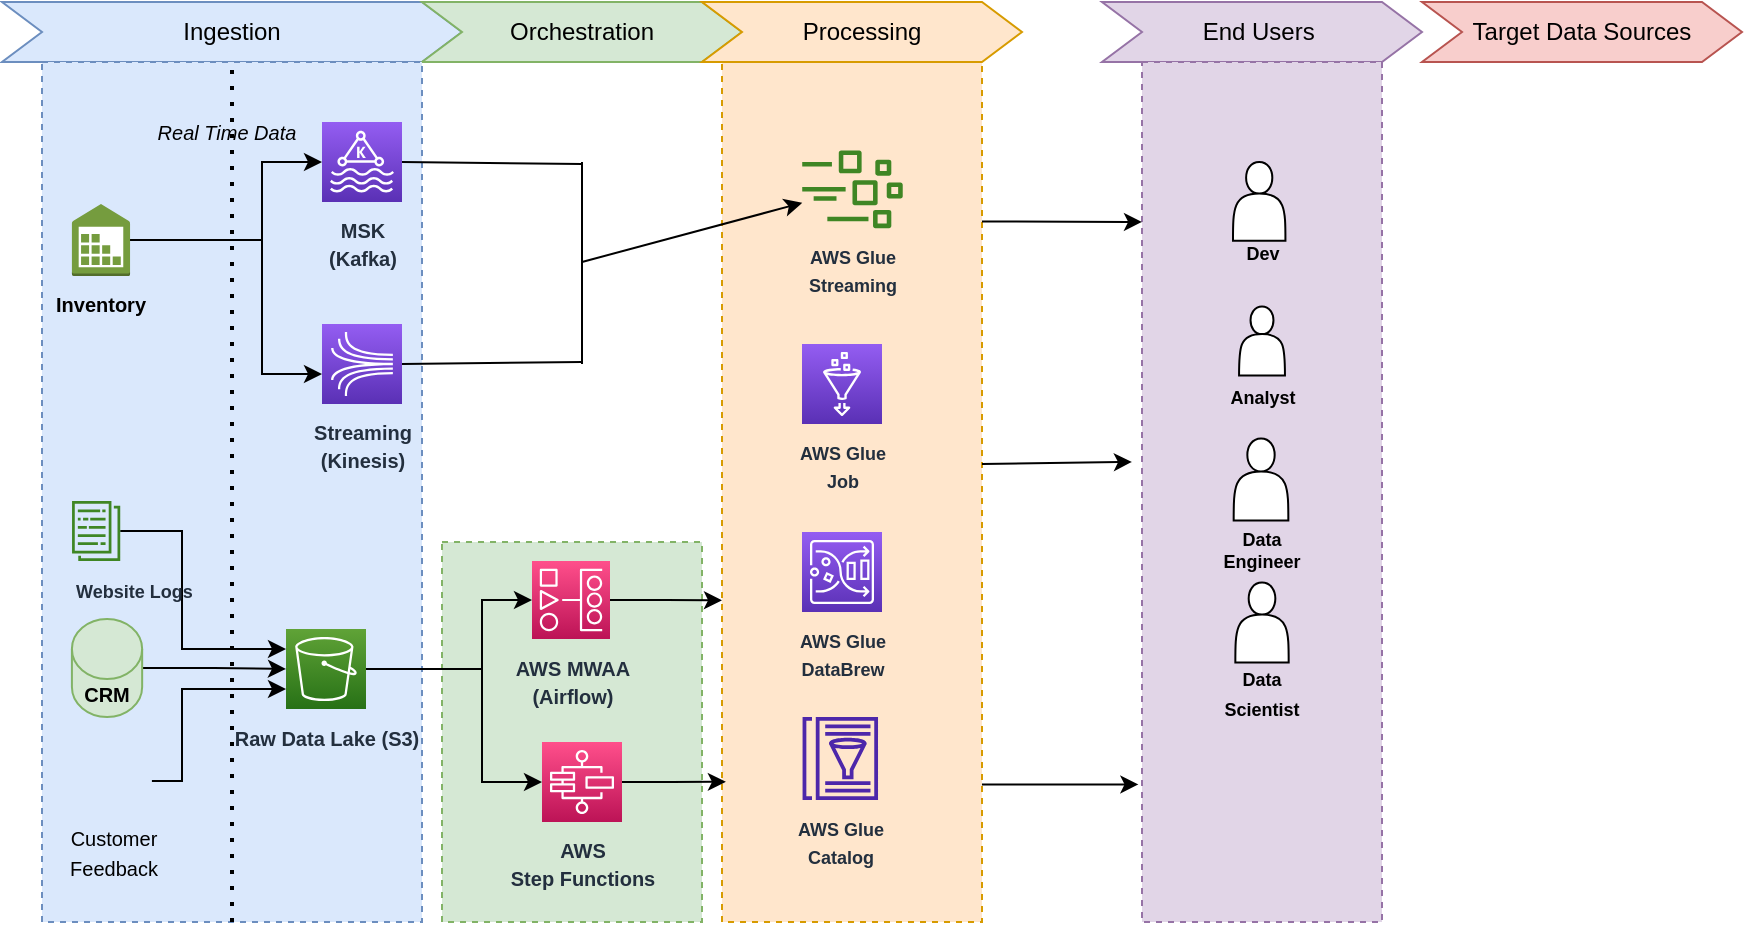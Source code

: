 <mxfile version="21.6.8" type="github">
  <diagram name="Page-1" id="SMuxK-cgnu4sP_Lf7Zdp">
    <mxGraphModel dx="1336" dy="730" grid="1" gridSize="10" guides="1" tooltips="1" connect="1" arrows="1" fold="1" page="1" pageScale="1" pageWidth="900" pageHeight="1600" math="0" shadow="0">
      <root>
        <mxCell id="0" />
        <mxCell id="1" parent="0" />
        <mxCell id="79GQyHN7pbUOuTvVATpG-55" value="" style="rounded=0;whiteSpace=wrap;html=1;dashed=1;fillColor=#ffe6cc;strokeColor=#d79b00;" vertex="1" parent="1">
          <mxGeometry x="370" y="40" width="130" height="430" as="geometry" />
        </mxCell>
        <mxCell id="79GQyHN7pbUOuTvVATpG-52" value="" style="rounded=0;whiteSpace=wrap;html=1;dashed=1;fillColor=#d5e8d4;strokeColor=#82b366;" vertex="1" parent="1">
          <mxGeometry x="230" y="280" width="130" height="190" as="geometry" />
        </mxCell>
        <mxCell id="79GQyHN7pbUOuTvVATpG-21" value="Ingestion" style="shape=step;perimeter=stepPerimeter;whiteSpace=wrap;html=1;fixedSize=1;fillColor=#dae8fc;strokeColor=#6c8ebf;" vertex="1" parent="1">
          <mxGeometry x="10" y="10" width="230" height="30" as="geometry" />
        </mxCell>
        <mxCell id="79GQyHN7pbUOuTvVATpG-22" value="Orchestration" style="shape=step;perimeter=stepPerimeter;whiteSpace=wrap;html=1;fixedSize=1;fillColor=#d5e8d4;strokeColor=#82b366;" vertex="1" parent="1">
          <mxGeometry x="220" y="10" width="160" height="30" as="geometry" />
        </mxCell>
        <mxCell id="79GQyHN7pbUOuTvVATpG-23" value="Processing" style="shape=step;perimeter=stepPerimeter;whiteSpace=wrap;html=1;fixedSize=1;fillColor=#ffe6cc;strokeColor=#d79b00;" vertex="1" parent="1">
          <mxGeometry x="360" y="10" width="160" height="30" as="geometry" />
        </mxCell>
        <mxCell id="79GQyHN7pbUOuTvVATpG-24" value="End Users&amp;nbsp;" style="shape=step;perimeter=stepPerimeter;whiteSpace=wrap;html=1;fixedSize=1;fillColor=#e1d5e7;strokeColor=#9673a6;" vertex="1" parent="1">
          <mxGeometry x="560" y="10" width="160" height="30" as="geometry" />
        </mxCell>
        <mxCell id="79GQyHN7pbUOuTvVATpG-25" value="Target Data Sources" style="shape=step;perimeter=stepPerimeter;whiteSpace=wrap;html=1;fixedSize=1;fillColor=#f8cecc;strokeColor=#b85450;" vertex="1" parent="1">
          <mxGeometry x="720" y="10" width="160" height="30" as="geometry" />
        </mxCell>
        <mxCell id="79GQyHN7pbUOuTvVATpG-1" value="" style="rounded=0;whiteSpace=wrap;html=1;dashed=1;fillColor=#dae8fc;strokeColor=#6c8ebf;glass=0;" vertex="1" parent="1">
          <mxGeometry x="30" y="40" width="190" height="430" as="geometry" />
        </mxCell>
        <mxCell id="79GQyHN7pbUOuTvVATpG-32" value="&lt;font style=&quot;font-size: 10px;&quot;&gt;&lt;b style=&quot;&quot;&gt;Streaming &lt;br&gt;(Kinesis)&lt;/b&gt;&lt;/font&gt;" style="sketch=0;points=[[0,0,0],[0.25,0,0],[0.5,0,0],[0.75,0,0],[1,0,0],[0,1,0],[0.25,1,0],[0.5,1,0],[0.75,1,0],[1,1,0],[0,0.25,0],[0,0.5,0],[0,0.75,0],[1,0.25,0],[1,0.5,0],[1,0.75,0]];outlineConnect=0;fontColor=#232F3E;gradientColor=#945DF2;gradientDirection=north;fillColor=#5A30B5;strokeColor=#ffffff;dashed=0;verticalLabelPosition=bottom;verticalAlign=top;align=center;html=1;fontSize=12;fontStyle=0;aspect=fixed;shape=mxgraph.aws4.resourceIcon;resIcon=mxgraph.aws4.kinesis;" vertex="1" parent="1">
          <mxGeometry x="170.0" y="171" width="40" height="40" as="geometry" />
        </mxCell>
        <mxCell id="79GQyHN7pbUOuTvVATpG-34" value="&lt;font style=&quot;font-size: 10px;&quot;&gt;&lt;b&gt;MSK &lt;br&gt;(Kafka)&lt;/b&gt;&lt;/font&gt;" style="sketch=0;points=[[0,0,0],[0.25,0,0],[0.5,0,0],[0.75,0,0],[1,0,0],[0,1,0],[0.25,1,0],[0.5,1,0],[0.75,1,0],[1,1,0],[0,0.25,0],[0,0.5,0],[0,0.75,0],[1,0.25,0],[1,0.5,0],[1,0.75,0]];outlineConnect=0;fontColor=#232F3E;gradientColor=#945DF2;gradientDirection=north;fillColor=#5A30B5;strokeColor=#ffffff;dashed=0;verticalLabelPosition=bottom;verticalAlign=top;align=center;html=1;fontSize=12;fontStyle=0;aspect=fixed;shape=mxgraph.aws4.resourceIcon;resIcon=mxgraph.aws4.managed_streaming_for_kafka;" vertex="1" parent="1">
          <mxGeometry x="170.0" y="70" width="40" height="40" as="geometry" />
        </mxCell>
        <mxCell id="79GQyHN7pbUOuTvVATpG-46" style="edgeStyle=orthogonalEdgeStyle;rounded=0;orthogonalLoop=1;jettySize=auto;html=1;entryX=0;entryY=0.5;entryDx=0;entryDy=0;entryPerimeter=0;" edge="1" parent="1" source="79GQyHN7pbUOuTvVATpG-6" target="79GQyHN7pbUOuTvVATpG-34">
          <mxGeometry relative="1" as="geometry">
            <Array as="points">
              <mxPoint x="140" y="129" />
              <mxPoint x="140" y="90" />
            </Array>
          </mxGeometry>
        </mxCell>
        <mxCell id="79GQyHN7pbUOuTvVATpG-63" style="edgeStyle=orthogonalEdgeStyle;rounded=0;orthogonalLoop=1;jettySize=auto;html=1;exitX=1;exitY=0.5;exitDx=0;exitDy=0;exitPerimeter=0;entryX=0;entryY=0.5;entryDx=0;entryDy=0;entryPerimeter=0;" edge="1" parent="1" source="79GQyHN7pbUOuTvVATpG-6">
          <mxGeometry relative="1" as="geometry">
            <mxPoint x="170" y="196" as="targetPoint" />
            <Array as="points">
              <mxPoint x="140" y="129" />
              <mxPoint x="140" y="196" />
            </Array>
          </mxGeometry>
        </mxCell>
        <mxCell id="79GQyHN7pbUOuTvVATpG-6" value="&lt;font style=&quot;font-size: 10px;&quot;&gt;&lt;b&gt;Inventory&lt;/b&gt;&lt;/font&gt;" style="outlineConnect=0;dashed=0;verticalLabelPosition=bottom;verticalAlign=top;align=center;html=1;shape=mxgraph.aws3.inventory;fillColor=#759C3E;gradientColor=none;flipV=0;container=0;" vertex="1" parent="1">
          <mxGeometry x="44.955" y="111" width="29.07" height="36" as="geometry" />
        </mxCell>
        <mxCell id="79GQyHN7pbUOuTvVATpG-37" value="&lt;font style=&quot;font-size: 10px;&quot;&gt;&lt;i&gt;Real Time Data&lt;/i&gt;&lt;/font&gt;" style="text;html=1;strokeColor=none;fillColor=none;align=center;verticalAlign=middle;whiteSpace=wrap;rounded=0;" vertex="1" parent="1">
          <mxGeometry x="84.95" y="60" width="75" height="30" as="geometry" />
        </mxCell>
        <mxCell id="79GQyHN7pbUOuTvVATpG-51" style="edgeStyle=orthogonalEdgeStyle;rounded=0;orthogonalLoop=1;jettySize=auto;html=1;entryX=0;entryY=0.25;entryDx=0;entryDy=0;entryPerimeter=0;" edge="1" parent="1" source="79GQyHN7pbUOuTvVATpG-4" target="79GQyHN7pbUOuTvVATpG-26">
          <mxGeometry relative="1" as="geometry">
            <Array as="points">
              <mxPoint x="100" y="275" />
              <mxPoint x="100" y="334" />
            </Array>
          </mxGeometry>
        </mxCell>
        <mxCell id="79GQyHN7pbUOuTvVATpG-4" value="&lt;font size=&quot;1&quot; style=&quot;&quot;&gt;&lt;b style=&quot;font-size: 9px;&quot;&gt;Website Logs&lt;/b&gt;&lt;/font&gt;" style="sketch=0;outlineConnect=0;fontColor=#232F3E;gradientColor=none;fillColor=#3F8624;strokeColor=none;dashed=0;verticalLabelPosition=bottom;verticalAlign=top;align=left;html=1;fontSize=12;fontStyle=0;aspect=fixed;pointerEvents=1;shape=mxgraph.aws4.data_set;flipV=0;" vertex="1" parent="1">
          <mxGeometry x="44.955" y="259.5" width="24.23" height="30" as="geometry" />
        </mxCell>
        <mxCell id="79GQyHN7pbUOuTvVATpG-49" style="edgeStyle=orthogonalEdgeStyle;rounded=0;orthogonalLoop=1;jettySize=auto;html=1;exitX=1;exitY=0.5;exitDx=0;exitDy=0;exitPerimeter=0;entryX=0;entryY=0.5;entryDx=0;entryDy=0;entryPerimeter=0;" edge="1" parent="1" source="79GQyHN7pbUOuTvVATpG-5" target="79GQyHN7pbUOuTvVATpG-26">
          <mxGeometry relative="1" as="geometry" />
        </mxCell>
        <mxCell id="79GQyHN7pbUOuTvVATpG-5" value="&lt;font style=&quot;font-size: 10px;&quot;&gt;&lt;b&gt;CRM&lt;/b&gt;&lt;/font&gt;" style="shape=cylinder3;whiteSpace=wrap;html=1;boundedLbl=1;backgroundOutline=1;size=15;fillColor=#d5e8d4;strokeColor=#82b366;flipV=0;" vertex="1" parent="1">
          <mxGeometry x="44.955" y="318.5" width="35.12" height="49" as="geometry" />
        </mxCell>
        <mxCell id="79GQyHN7pbUOuTvVATpG-50" style="edgeStyle=orthogonalEdgeStyle;rounded=0;orthogonalLoop=1;jettySize=auto;html=1;exitX=1;exitY=0.5;exitDx=0;exitDy=0;entryX=0;entryY=0.75;entryDx=0;entryDy=0;entryPerimeter=0;" edge="1" parent="1" target="79GQyHN7pbUOuTvVATpG-26">
          <mxGeometry relative="1" as="geometry">
            <mxPoint x="84.955" y="399.5" as="sourcePoint" />
            <Array as="points">
              <mxPoint x="100" y="400" />
              <mxPoint x="100" y="354" />
            </Array>
          </mxGeometry>
        </mxCell>
        <mxCell id="79GQyHN7pbUOuTvVATpG-64" style="edgeStyle=orthogonalEdgeStyle;rounded=0;orthogonalLoop=1;jettySize=auto;html=1;exitX=1;exitY=0.5;exitDx=0;exitDy=0;exitPerimeter=0;entryX=0;entryY=0.5;entryDx=0;entryDy=0;entryPerimeter=0;" edge="1" parent="1" source="79GQyHN7pbUOuTvVATpG-26" target="79GQyHN7pbUOuTvVATpG-54">
          <mxGeometry relative="1" as="geometry">
            <Array as="points">
              <mxPoint x="250" y="344" />
              <mxPoint x="250" y="309" />
            </Array>
          </mxGeometry>
        </mxCell>
        <mxCell id="79GQyHN7pbUOuTvVATpG-65" style="edgeStyle=orthogonalEdgeStyle;rounded=0;orthogonalLoop=1;jettySize=auto;html=1;entryX=0;entryY=0.5;entryDx=0;entryDy=0;entryPerimeter=0;" edge="1" parent="1" source="79GQyHN7pbUOuTvVATpG-26" target="79GQyHN7pbUOuTvVATpG-53">
          <mxGeometry relative="1" as="geometry">
            <Array as="points">
              <mxPoint x="250" y="344" />
              <mxPoint x="250" y="400" />
            </Array>
          </mxGeometry>
        </mxCell>
        <mxCell id="79GQyHN7pbUOuTvVATpG-26" value="&lt;font style=&quot;font-size: 10px;&quot;&gt;&lt;b&gt;Raw Data Lake (S3)&lt;/b&gt;&lt;/font&gt;" style="sketch=0;points=[[0,0,0],[0.25,0,0],[0.5,0,0],[0.75,0,0],[1,0,0],[0,1,0],[0.25,1,0],[0.5,1,0],[0.75,1,0],[1,1,0],[0,0.25,0],[0,0.5,0],[0,0.75,0],[1,0.25,0],[1,0.5,0],[1,0.75,0]];outlineConnect=0;fontColor=#232F3E;gradientColor=#60A337;gradientDirection=north;fillColor=#277116;strokeColor=#ffffff;dashed=0;verticalLabelPosition=bottom;verticalAlign=top;align=center;html=1;fontSize=12;fontStyle=0;aspect=fixed;shape=mxgraph.aws4.resourceIcon;resIcon=mxgraph.aws4.s3;" vertex="1" parent="1">
          <mxGeometry x="152" y="323.5" width="40" height="40" as="geometry" />
        </mxCell>
        <mxCell id="79GQyHN7pbUOuTvVATpG-75" style="edgeStyle=orthogonalEdgeStyle;rounded=0;orthogonalLoop=1;jettySize=auto;html=1;entryX=0.015;entryY=0.837;entryDx=0;entryDy=0;entryPerimeter=0;" edge="1" parent="1" source="79GQyHN7pbUOuTvVATpG-53" target="79GQyHN7pbUOuTvVATpG-55">
          <mxGeometry relative="1" as="geometry" />
        </mxCell>
        <mxCell id="79GQyHN7pbUOuTvVATpG-53" value="&lt;font style=&quot;font-size: 10px;&quot;&gt;&lt;b&gt;AWS &lt;br&gt;Step Functions&lt;/b&gt;&lt;/font&gt;" style="sketch=0;points=[[0,0,0],[0.25,0,0],[0.5,0,0],[0.75,0,0],[1,0,0],[0,1,0],[0.25,1,0],[0.5,1,0],[0.75,1,0],[1,1,0],[0,0.25,0],[0,0.5,0],[0,0.75,0],[1,0.25,0],[1,0.5,0],[1,0.75,0]];outlineConnect=0;fontColor=#232F3E;gradientColor=#FF4F8B;gradientDirection=north;fillColor=#BC1356;strokeColor=#ffffff;dashed=0;verticalLabelPosition=bottom;verticalAlign=top;align=center;html=1;fontSize=12;fontStyle=0;aspect=fixed;shape=mxgraph.aws4.resourceIcon;resIcon=mxgraph.aws4.step_functions;" vertex="1" parent="1">
          <mxGeometry x="280" y="380" width="40" height="40" as="geometry" />
        </mxCell>
        <mxCell id="79GQyHN7pbUOuTvVATpG-76" style="edgeStyle=orthogonalEdgeStyle;rounded=0;orthogonalLoop=1;jettySize=auto;html=1;entryX=0;entryY=0.626;entryDx=0;entryDy=0;entryPerimeter=0;" edge="1" parent="1" source="79GQyHN7pbUOuTvVATpG-54" target="79GQyHN7pbUOuTvVATpG-55">
          <mxGeometry relative="1" as="geometry" />
        </mxCell>
        <mxCell id="79GQyHN7pbUOuTvVATpG-54" value="&lt;font style=&quot;font-size: 10px;&quot;&gt;&lt;b&gt;AWS MWAA &lt;br&gt;(Airflow)&lt;/b&gt;&lt;/font&gt;" style="sketch=0;points=[[0,0,0],[0.25,0,0],[0.5,0,0],[0.75,0,0],[1,0,0],[0,1,0],[0.25,1,0],[0.5,1,0],[0.75,1,0],[1,1,0],[0,0.25,0],[0,0.5,0],[0,0.75,0],[1,0.25,0],[1,0.5,0],[1,0.75,0]];outlineConnect=0;fontColor=#232F3E;gradientColor=#FF4F8B;gradientDirection=north;fillColor=#BC1356;strokeColor=#ffffff;dashed=0;verticalLabelPosition=bottom;verticalAlign=top;align=center;html=1;fontSize=12;fontStyle=0;aspect=fixed;shape=mxgraph.aws4.resourceIcon;resIcon=mxgraph.aws4.managed_workflows_for_apache_airflow;" vertex="1" parent="1">
          <mxGeometry x="275" y="289.5" width="39" height="39" as="geometry" />
        </mxCell>
        <mxCell id="79GQyHN7pbUOuTvVATpG-58" value="" style="shape=image;html=1;verticalAlign=top;verticalLabelPosition=bottom;labelBackgroundColor=#ffffff;imageAspect=0;aspect=fixed;image=https://cdn3.iconfinder.com/data/icons/marketing-outline-13/64/Review-128.png" vertex="1" parent="1">
          <mxGeometry x="44.95" y="380" width="40" height="40" as="geometry" />
        </mxCell>
        <mxCell id="79GQyHN7pbUOuTvVATpG-59" value="&lt;font style=&quot;font-size: 10px;&quot;&gt;Customer Feedback&lt;/font&gt;" style="text;html=1;strokeColor=none;fillColor=none;align=center;verticalAlign=middle;whiteSpace=wrap;rounded=0;" vertex="1" parent="1">
          <mxGeometry x="35.51" y="420" width="60" height="30" as="geometry" />
        </mxCell>
        <mxCell id="79GQyHN7pbUOuTvVATpG-60" value="" style="endArrow=none;dashed=1;html=1;dashPattern=1 3;strokeWidth=2;rounded=0;entryX=0.5;entryY=1;entryDx=0;entryDy=0;exitX=0.5;exitY=1;exitDx=0;exitDy=0;" edge="1" parent="1" source="79GQyHN7pbUOuTvVATpG-1" target="79GQyHN7pbUOuTvVATpG-21">
          <mxGeometry width="50" height="50" relative="1" as="geometry">
            <mxPoint x="85" y="250" as="sourcePoint" />
            <mxPoint x="134.95" y="203" as="targetPoint" />
          </mxGeometry>
        </mxCell>
        <mxCell id="79GQyHN7pbUOuTvVATpG-68" value="&lt;font style=&quot;font-size: 9px;&quot;&gt;&lt;b&gt;AWS Glue&lt;br&gt;Job&lt;/b&gt;&lt;/font&gt;" style="sketch=0;points=[[0,0,0],[0.25,0,0],[0.5,0,0],[0.75,0,0],[1,0,0],[0,1,0],[0.25,1,0],[0.5,1,0],[0.75,1,0],[1,1,0],[0,0.25,0],[0,0.5,0],[0,0.75,0],[1,0.25,0],[1,0.5,0],[1,0.75,0]];outlineConnect=0;fontColor=#232F3E;gradientColor=#945DF2;gradientDirection=north;fillColor=#5A30B5;strokeColor=#ffffff;dashed=0;verticalLabelPosition=bottom;verticalAlign=top;align=center;html=1;fontSize=12;fontStyle=0;aspect=fixed;shape=mxgraph.aws4.resourceIcon;resIcon=mxgraph.aws4.glue;" vertex="1" parent="1">
          <mxGeometry x="410" y="181" width="40" height="40" as="geometry" />
        </mxCell>
        <mxCell id="79GQyHN7pbUOuTvVATpG-69" value="&lt;font style=&quot;font-size: 9px;&quot;&gt;&lt;b&gt;AWS Glue&lt;br&gt;DataBrew&lt;/b&gt;&lt;/font&gt;" style="sketch=0;points=[[0,0,0],[0.25,0,0],[0.5,0,0],[0.75,0,0],[1,0,0],[0,1,0],[0.25,1,0],[0.5,1,0],[0.75,1,0],[1,1,0],[0,0.25,0],[0,0.5,0],[0,0.75,0],[1,0.25,0],[1,0.5,0],[1,0.75,0]];outlineConnect=0;fontColor=#232F3E;gradientColor=#945DF2;gradientDirection=north;fillColor=#5A30B5;strokeColor=#ffffff;dashed=0;verticalLabelPosition=bottom;verticalAlign=top;align=center;html=1;fontSize=12;fontStyle=0;aspect=fixed;shape=mxgraph.aws4.resourceIcon;resIcon=mxgraph.aws4.glue_databrew;" vertex="1" parent="1">
          <mxGeometry x="410" y="275" width="40" height="40" as="geometry" />
        </mxCell>
        <mxCell id="79GQyHN7pbUOuTvVATpG-71" value="&lt;font style=&quot;font-size: 9px;&quot;&gt;&lt;b&gt;AWS Glue&lt;br&gt;Catalog&lt;/b&gt;&lt;/font&gt;" style="sketch=0;outlineConnect=0;fontColor=#232F3E;gradientColor=none;fillColor=#4D27AA;strokeColor=none;dashed=0;verticalLabelPosition=bottom;verticalAlign=top;align=center;html=1;fontSize=12;fontStyle=0;aspect=fixed;pointerEvents=1;shape=mxgraph.aws4.glue_data_catalog;" vertex="1" parent="1">
          <mxGeometry x="410" y="367.5" width="38.3" height="41.5" as="geometry" />
        </mxCell>
        <mxCell id="79GQyHN7pbUOuTvVATpG-72" value="&lt;font style=&quot;font-size: 9px;&quot;&gt;&lt;b&gt;AWS Glue&lt;br&gt;Streaming&lt;/b&gt;&lt;/font&gt;" style="sketch=0;outlineConnect=0;fontColor=#232F3E;gradientColor=none;fillColor=#3F8624;strokeColor=none;dashed=0;verticalLabelPosition=bottom;verticalAlign=top;align=center;html=1;fontSize=12;fontStyle=0;aspect=fixed;pointerEvents=1;shape=mxgraph.aws4.iot_greengrass_stream_manager;" vertex="1" parent="1">
          <mxGeometry x="410" y="84.25" width="50.48" height="38.83" as="geometry" />
        </mxCell>
        <mxCell id="79GQyHN7pbUOuTvVATpG-77" value="" style="rounded=0;whiteSpace=wrap;html=1;dashed=1;fillColor=#e1d5e7;strokeColor=#9673a6;" vertex="1" parent="1">
          <mxGeometry x="580" y="40" width="120" height="430" as="geometry" />
        </mxCell>
        <mxCell id="79GQyHN7pbUOuTvVATpG-93" value="" style="group" vertex="1" connectable="0" parent="1">
          <mxGeometry x="610" y="90" width="60" height="280.29" as="geometry" />
        </mxCell>
        <mxCell id="79GQyHN7pbUOuTvVATpG-85" value="" style="group;aspect=fixed;" vertex="1" connectable="0" parent="79GQyHN7pbUOuTvVATpG-93">
          <mxGeometry x="0.5" y="72.29" width="59" height="59" as="geometry" />
        </mxCell>
        <mxCell id="79GQyHN7pbUOuTvVATpG-80" value="" style="shape=actor;whiteSpace=wrap;html=1;" vertex="1" parent="79GQyHN7pbUOuTvVATpG-85">
          <mxGeometry x="18.034" width="22.941" height="34.417" as="geometry" />
        </mxCell>
        <mxCell id="79GQyHN7pbUOuTvVATpG-84" value="&lt;b&gt;&lt;font style=&quot;font-size: 9px;&quot;&gt;Analyst&lt;/font&gt;&lt;/b&gt;" style="text;html=1;strokeColor=none;fillColor=none;align=center;verticalAlign=middle;whiteSpace=wrap;rounded=0;" vertex="1" parent="79GQyHN7pbUOuTvVATpG-85">
          <mxGeometry y="29.5" width="59" height="29.5" as="geometry" />
        </mxCell>
        <mxCell id="79GQyHN7pbUOuTvVATpG-90" value="" style="group" vertex="1" connectable="0" parent="79GQyHN7pbUOuTvVATpG-93">
          <mxGeometry y="210.29" width="60" height="70" as="geometry" />
        </mxCell>
        <mxCell id="79GQyHN7pbUOuTvVATpG-82" value="" style="shape=actor;whiteSpace=wrap;html=1;" vertex="1" parent="79GQyHN7pbUOuTvVATpG-90">
          <mxGeometry x="16.67" width="26.67" height="40" as="geometry" />
        </mxCell>
        <mxCell id="79GQyHN7pbUOuTvVATpG-89" value="&lt;font style=&quot;font-size: 9px;&quot;&gt;&lt;b&gt;Data&lt;br&gt;Scientist&lt;/b&gt;&lt;/font&gt;" style="text;html=1;strokeColor=none;fillColor=none;align=center;verticalAlign=middle;whiteSpace=wrap;rounded=0;" vertex="1" parent="79GQyHN7pbUOuTvVATpG-90">
          <mxGeometry y="40" width="60" height="30" as="geometry" />
        </mxCell>
        <mxCell id="79GQyHN7pbUOuTvVATpG-91" value="" style="group" vertex="1" connectable="0" parent="79GQyHN7pbUOuTvVATpG-93">
          <mxGeometry x="0.5" width="59" height="59.79" as="geometry" />
        </mxCell>
        <mxCell id="79GQyHN7pbUOuTvVATpG-79" value="" style="shape=actor;whiteSpace=wrap;html=1;" vertex="1" parent="79GQyHN7pbUOuTvVATpG-91">
          <mxGeometry x="15" width="26.216" height="39.335" as="geometry" />
        </mxCell>
        <mxCell id="79GQyHN7pbUOuTvVATpG-83" value="&lt;b&gt;&lt;font style=&quot;font-size: 9px;&quot;&gt;Dev&lt;/font&gt;&lt;/b&gt;" style="text;html=1;strokeColor=none;fillColor=none;align=center;verticalAlign=middle;whiteSpace=wrap;rounded=0;" vertex="1" parent="79GQyHN7pbUOuTvVATpG-91">
          <mxGeometry y="30.289" width="59" height="29.501" as="geometry" />
        </mxCell>
        <mxCell id="79GQyHN7pbUOuTvVATpG-92" value="" style="group" vertex="1" connectable="0" parent="79GQyHN7pbUOuTvVATpG-93">
          <mxGeometry y="138.29" width="60" height="71" as="geometry" />
        </mxCell>
        <mxCell id="79GQyHN7pbUOuTvVATpG-87" value="Data&lt;br style=&quot;font-size: 9px;&quot;&gt;Engineer" style="text;html=1;strokeColor=none;fillColor=none;align=center;verticalAlign=middle;whiteSpace=wrap;rounded=0;fontSize=9;fontStyle=1" vertex="1" parent="79GQyHN7pbUOuTvVATpG-92">
          <mxGeometry y="41" width="60" height="30" as="geometry" />
        </mxCell>
        <mxCell id="79GQyHN7pbUOuTvVATpG-81" value="" style="shape=actor;whiteSpace=wrap;html=1;" vertex="1" parent="79GQyHN7pbUOuTvVATpG-92">
          <mxGeometry x="15.84" width="27.33" height="41" as="geometry" />
        </mxCell>
        <mxCell id="79GQyHN7pbUOuTvVATpG-95" value="" style="endArrow=classic;html=1;rounded=0;entryX=0;entryY=0.186;entryDx=0;entryDy=0;entryPerimeter=0;" edge="1" parent="1" target="79GQyHN7pbUOuTvVATpG-77">
          <mxGeometry width="50" height="50" relative="1" as="geometry">
            <mxPoint x="500" y="119.75" as="sourcePoint" />
            <mxPoint x="570" y="120" as="targetPoint" />
          </mxGeometry>
        </mxCell>
        <mxCell id="79GQyHN7pbUOuTvVATpG-96" value="" style="endArrow=classic;html=1;rounded=0;exitX=1;exitY=0.84;exitDx=0;exitDy=0;exitPerimeter=0;entryX=-0.015;entryY=0.84;entryDx=0;entryDy=0;entryPerimeter=0;" edge="1" parent="1" source="79GQyHN7pbUOuTvVATpG-55" target="79GQyHN7pbUOuTvVATpG-77">
          <mxGeometry width="50" height="50" relative="1" as="geometry">
            <mxPoint x="500.0" y="399" as="sourcePoint" />
            <mxPoint x="569" y="400" as="targetPoint" />
          </mxGeometry>
        </mxCell>
        <mxCell id="79GQyHN7pbUOuTvVATpG-101" value="" style="group" vertex="1" connectable="0" parent="1">
          <mxGeometry x="210" y="130" width="90" height="61" as="geometry" />
        </mxCell>
        <mxCell id="79GQyHN7pbUOuTvVATpG-99" value="" style="endArrow=none;html=1;rounded=0;" edge="1" parent="79GQyHN7pbUOuTvVATpG-101">
          <mxGeometry width="50" height="50" relative="1" as="geometry">
            <mxPoint y="61" as="sourcePoint" />
            <mxPoint x="90" y="60" as="targetPoint" />
          </mxGeometry>
        </mxCell>
        <mxCell id="79GQyHN7pbUOuTvVATpG-100" value="" style="endArrow=none;html=1;rounded=0;" edge="1" parent="79GQyHN7pbUOuTvVATpG-101">
          <mxGeometry width="50" height="50" relative="1" as="geometry">
            <mxPoint x="90" y="61" as="sourcePoint" />
            <mxPoint x="90" as="targetPoint" />
          </mxGeometry>
        </mxCell>
        <mxCell id="79GQyHN7pbUOuTvVATpG-102" value="" style="group;flipV=1;" vertex="1" connectable="0" parent="1">
          <mxGeometry x="210" y="90" width="90" height="61" as="geometry" />
        </mxCell>
        <mxCell id="79GQyHN7pbUOuTvVATpG-103" value="" style="endArrow=none;html=1;rounded=0;" edge="1" parent="79GQyHN7pbUOuTvVATpG-102">
          <mxGeometry width="50" height="50" relative="1" as="geometry">
            <mxPoint as="sourcePoint" />
            <mxPoint x="90" y="1" as="targetPoint" />
          </mxGeometry>
        </mxCell>
        <mxCell id="79GQyHN7pbUOuTvVATpG-104" value="" style="endArrow=none;html=1;rounded=0;" edge="1" parent="79GQyHN7pbUOuTvVATpG-102">
          <mxGeometry width="50" height="50" relative="1" as="geometry">
            <mxPoint x="90" as="sourcePoint" />
            <mxPoint x="90" y="61" as="targetPoint" />
          </mxGeometry>
        </mxCell>
        <mxCell id="79GQyHN7pbUOuTvVATpG-106" value="" style="endArrow=classic;html=1;rounded=0;" edge="1" parent="1" target="79GQyHN7pbUOuTvVATpG-72">
          <mxGeometry width="50" height="50" relative="1" as="geometry">
            <mxPoint x="300" y="140" as="sourcePoint" />
            <mxPoint x="350" y="90" as="targetPoint" />
          </mxGeometry>
        </mxCell>
        <mxCell id="79GQyHN7pbUOuTvVATpG-107" value="" style="endArrow=classic;html=1;rounded=0;entryX=-0.042;entryY=0.465;entryDx=0;entryDy=0;entryPerimeter=0;" edge="1" parent="1" target="79GQyHN7pbUOuTvVATpG-77">
          <mxGeometry width="50" height="50" relative="1" as="geometry">
            <mxPoint x="500" y="241" as="sourcePoint" />
            <mxPoint x="550" y="191" as="targetPoint" />
          </mxGeometry>
        </mxCell>
      </root>
    </mxGraphModel>
  </diagram>
</mxfile>
